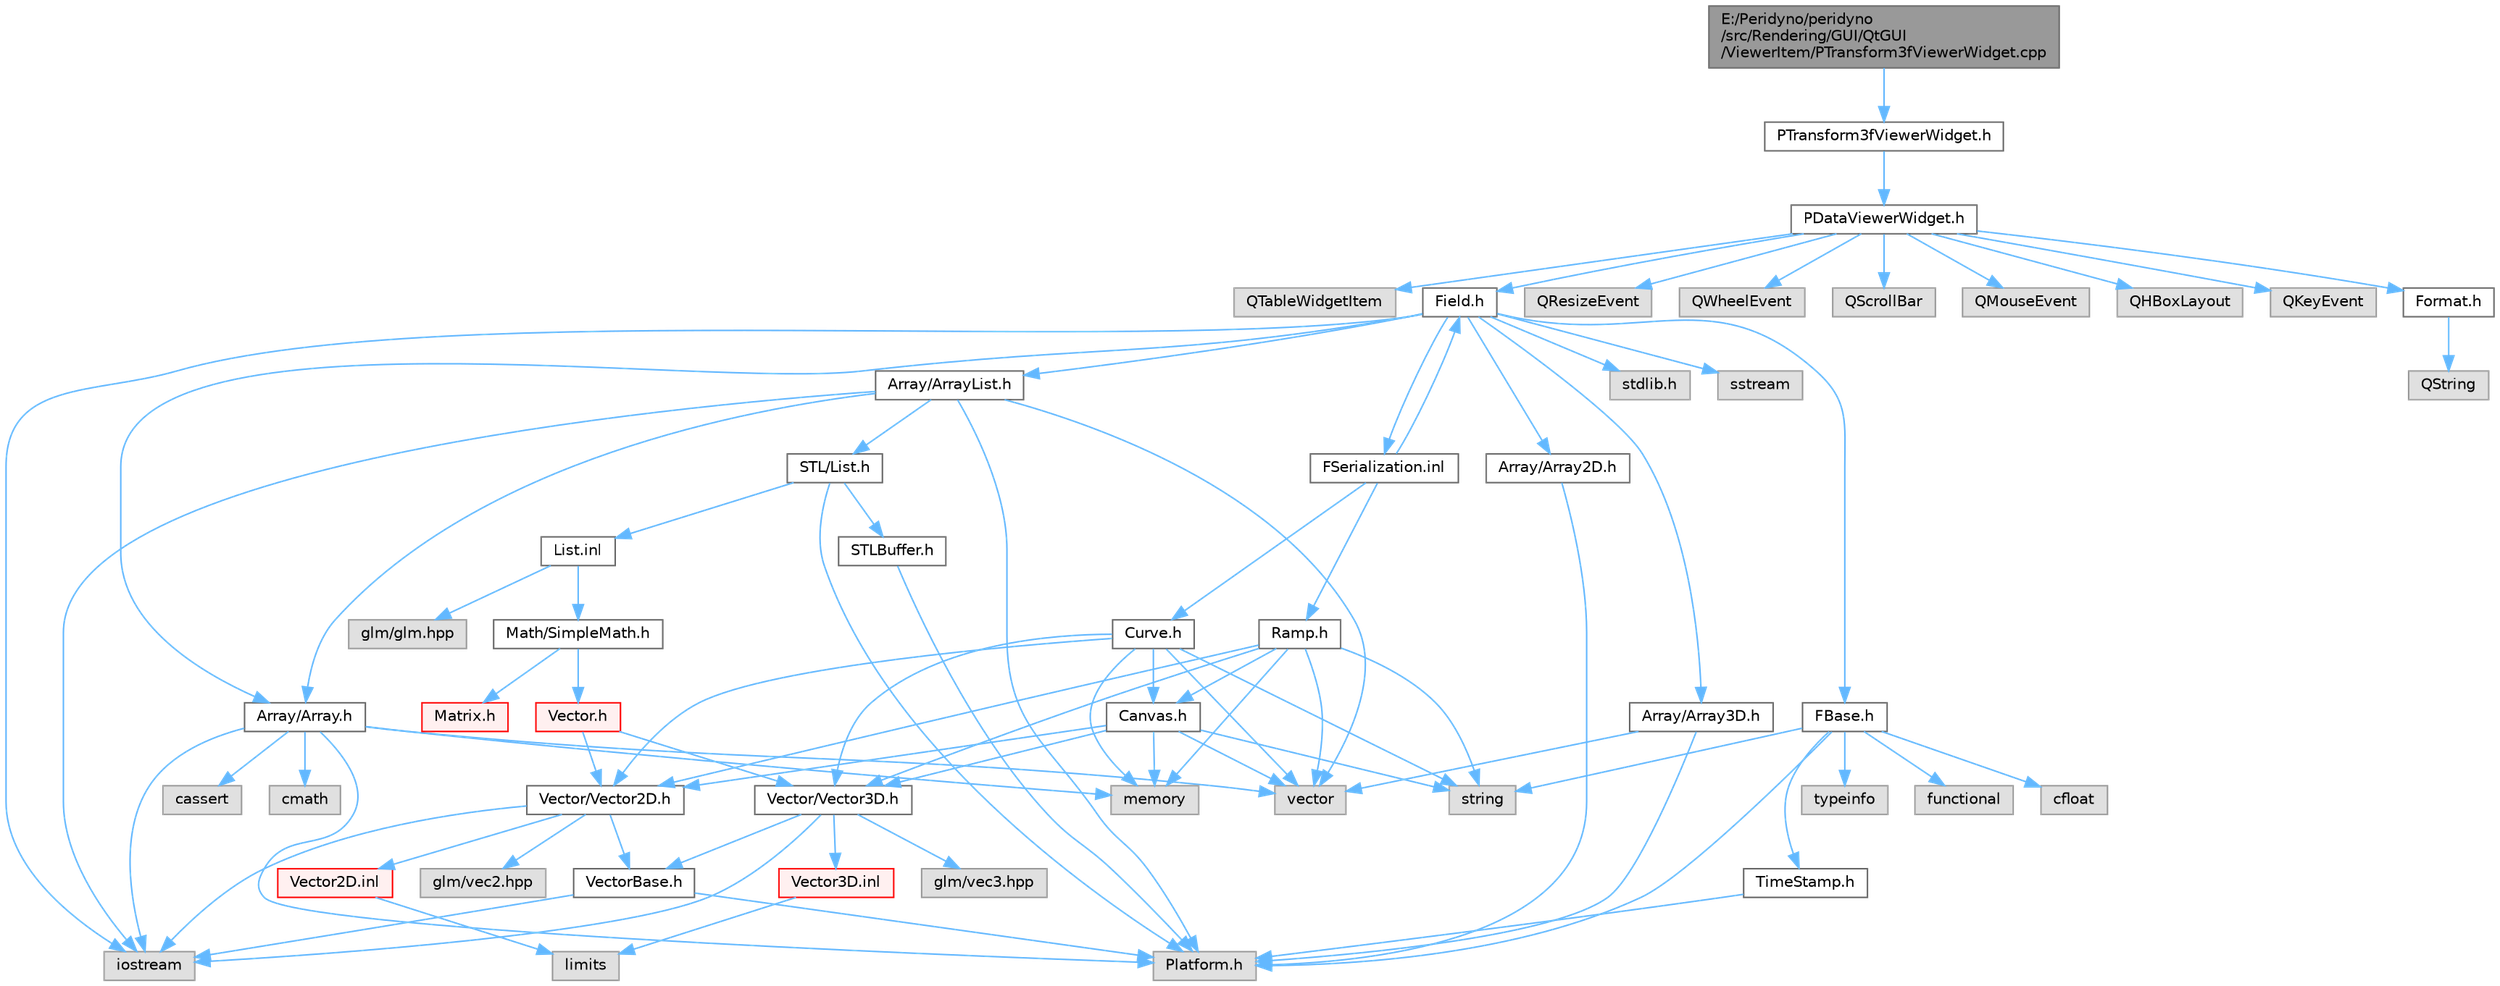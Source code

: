 digraph "E:/Peridyno/peridyno/src/Rendering/GUI/QtGUI/ViewerItem/PTransform3fViewerWidget.cpp"
{
 // LATEX_PDF_SIZE
  bgcolor="transparent";
  edge [fontname=Helvetica,fontsize=10,labelfontname=Helvetica,labelfontsize=10];
  node [fontname=Helvetica,fontsize=10,shape=box,height=0.2,width=0.4];
  Node1 [id="Node000001",label="E:/Peridyno/peridyno\l/src/Rendering/GUI/QtGUI\l/ViewerItem/PTransform3fViewerWidget.cpp",height=0.2,width=0.4,color="gray40", fillcolor="grey60", style="filled", fontcolor="black",tooltip=" "];
  Node1 -> Node2 [id="edge1_Node000001_Node000002",color="steelblue1",style="solid",tooltip=" "];
  Node2 [id="Node000002",label="PTransform3fViewerWidget.h",height=0.2,width=0.4,color="grey40", fillcolor="white", style="filled",URL="$_p_transform3f_viewer_widget_8h.html",tooltip=" "];
  Node2 -> Node3 [id="edge2_Node000002_Node000003",color="steelblue1",style="solid",tooltip=" "];
  Node3 [id="Node000003",label="PDataViewerWidget.h",height=0.2,width=0.4,color="grey40", fillcolor="white", style="filled",URL="$_p_data_viewer_widget_8h.html",tooltip=" "];
  Node3 -> Node4 [id="edge3_Node000003_Node000004",color="steelblue1",style="solid",tooltip=" "];
  Node4 [id="Node000004",label="QTableWidgetItem",height=0.2,width=0.4,color="grey60", fillcolor="#E0E0E0", style="filled",tooltip=" "];
  Node3 -> Node5 [id="edge4_Node000003_Node000005",color="steelblue1",style="solid",tooltip=" "];
  Node5 [id="Node000005",label="Field.h",height=0.2,width=0.4,color="grey40", fillcolor="white", style="filled",URL="$_field_8h.html",tooltip=" "];
  Node5 -> Node6 [id="edge5_Node000005_Node000006",color="steelblue1",style="solid",tooltip=" "];
  Node6 [id="Node000006",label="iostream",height=0.2,width=0.4,color="grey60", fillcolor="#E0E0E0", style="filled",tooltip=" "];
  Node5 -> Node7 [id="edge6_Node000005_Node000007",color="steelblue1",style="solid",tooltip=" "];
  Node7 [id="Node000007",label="stdlib.h",height=0.2,width=0.4,color="grey60", fillcolor="#E0E0E0", style="filled",tooltip=" "];
  Node5 -> Node8 [id="edge7_Node000005_Node000008",color="steelblue1",style="solid",tooltip=" "];
  Node8 [id="Node000008",label="sstream",height=0.2,width=0.4,color="grey60", fillcolor="#E0E0E0", style="filled",tooltip=" "];
  Node5 -> Node9 [id="edge8_Node000005_Node000009",color="steelblue1",style="solid",tooltip=" "];
  Node9 [id="Node000009",label="FBase.h",height=0.2,width=0.4,color="grey40", fillcolor="white", style="filled",URL="$_f_base_8h.html",tooltip=" "];
  Node9 -> Node10 [id="edge9_Node000009_Node000010",color="steelblue1",style="solid",tooltip=" "];
  Node10 [id="Node000010",label="Platform.h",height=0.2,width=0.4,color="grey60", fillcolor="#E0E0E0", style="filled",tooltip=" "];
  Node9 -> Node11 [id="edge10_Node000009_Node000011",color="steelblue1",style="solid",tooltip=" "];
  Node11 [id="Node000011",label="TimeStamp.h",height=0.2,width=0.4,color="grey40", fillcolor="white", style="filled",URL="$_time_stamp_8h.html",tooltip=" "];
  Node11 -> Node10 [id="edge11_Node000011_Node000010",color="steelblue1",style="solid",tooltip=" "];
  Node9 -> Node12 [id="edge12_Node000009_Node000012",color="steelblue1",style="solid",tooltip=" "];
  Node12 [id="Node000012",label="typeinfo",height=0.2,width=0.4,color="grey60", fillcolor="#E0E0E0", style="filled",tooltip=" "];
  Node9 -> Node13 [id="edge13_Node000009_Node000013",color="steelblue1",style="solid",tooltip=" "];
  Node13 [id="Node000013",label="string",height=0.2,width=0.4,color="grey60", fillcolor="#E0E0E0", style="filled",tooltip=" "];
  Node9 -> Node14 [id="edge14_Node000009_Node000014",color="steelblue1",style="solid",tooltip=" "];
  Node14 [id="Node000014",label="functional",height=0.2,width=0.4,color="grey60", fillcolor="#E0E0E0", style="filled",tooltip=" "];
  Node9 -> Node15 [id="edge15_Node000009_Node000015",color="steelblue1",style="solid",tooltip=" "];
  Node15 [id="Node000015",label="cfloat",height=0.2,width=0.4,color="grey60", fillcolor="#E0E0E0", style="filled",tooltip=" "];
  Node5 -> Node16 [id="edge16_Node000005_Node000016",color="steelblue1",style="solid",tooltip=" "];
  Node16 [id="Node000016",label="Array/Array.h",height=0.2,width=0.4,color="grey40", fillcolor="white", style="filled",URL="$_array_8h.html",tooltip=" "];
  Node16 -> Node10 [id="edge17_Node000016_Node000010",color="steelblue1",style="solid",tooltip=" "];
  Node16 -> Node17 [id="edge18_Node000016_Node000017",color="steelblue1",style="solid",tooltip=" "];
  Node17 [id="Node000017",label="cassert",height=0.2,width=0.4,color="grey60", fillcolor="#E0E0E0", style="filled",tooltip=" "];
  Node16 -> Node18 [id="edge19_Node000016_Node000018",color="steelblue1",style="solid",tooltip=" "];
  Node18 [id="Node000018",label="vector",height=0.2,width=0.4,color="grey60", fillcolor="#E0E0E0", style="filled",tooltip=" "];
  Node16 -> Node6 [id="edge20_Node000016_Node000006",color="steelblue1",style="solid",tooltip=" "];
  Node16 -> Node19 [id="edge21_Node000016_Node000019",color="steelblue1",style="solid",tooltip=" "];
  Node19 [id="Node000019",label="memory",height=0.2,width=0.4,color="grey60", fillcolor="#E0E0E0", style="filled",tooltip=" "];
  Node16 -> Node20 [id="edge22_Node000016_Node000020",color="steelblue1",style="solid",tooltip=" "];
  Node20 [id="Node000020",label="cmath",height=0.2,width=0.4,color="grey60", fillcolor="#E0E0E0", style="filled",tooltip=" "];
  Node5 -> Node21 [id="edge23_Node000005_Node000021",color="steelblue1",style="solid",tooltip=" "];
  Node21 [id="Node000021",label="Array/Array2D.h",height=0.2,width=0.4,color="grey40", fillcolor="white", style="filled",URL="$_array2_d_8h.html",tooltip=" "];
  Node21 -> Node10 [id="edge24_Node000021_Node000010",color="steelblue1",style="solid",tooltip=" "];
  Node5 -> Node22 [id="edge25_Node000005_Node000022",color="steelblue1",style="solid",tooltip=" "];
  Node22 [id="Node000022",label="Array/Array3D.h",height=0.2,width=0.4,color="grey40", fillcolor="white", style="filled",URL="$_array3_d_8h.html",tooltip=" "];
  Node22 -> Node10 [id="edge26_Node000022_Node000010",color="steelblue1",style="solid",tooltip=" "];
  Node22 -> Node18 [id="edge27_Node000022_Node000018",color="steelblue1",style="solid",tooltip=" "];
  Node5 -> Node23 [id="edge28_Node000005_Node000023",color="steelblue1",style="solid",tooltip=" "];
  Node23 [id="Node000023",label="Array/ArrayList.h",height=0.2,width=0.4,color="grey40", fillcolor="white", style="filled",URL="$_array_list_8h.html",tooltip=" "];
  Node23 -> Node18 [id="edge29_Node000023_Node000018",color="steelblue1",style="solid",tooltip=" "];
  Node23 -> Node6 [id="edge30_Node000023_Node000006",color="steelblue1",style="solid",tooltip=" "];
  Node23 -> Node10 [id="edge31_Node000023_Node000010",color="steelblue1",style="solid",tooltip=" "];
  Node23 -> Node24 [id="edge32_Node000023_Node000024",color="steelblue1",style="solid",tooltip=" "];
  Node24 [id="Node000024",label="STL/List.h",height=0.2,width=0.4,color="grey40", fillcolor="white", style="filled",URL="$_list_8h.html",tooltip=" "];
  Node24 -> Node10 [id="edge33_Node000024_Node000010",color="steelblue1",style="solid",tooltip=" "];
  Node24 -> Node25 [id="edge34_Node000024_Node000025",color="steelblue1",style="solid",tooltip=" "];
  Node25 [id="Node000025",label="STLBuffer.h",height=0.2,width=0.4,color="grey40", fillcolor="white", style="filled",URL="$_s_t_l_buffer_8h.html",tooltip=" "];
  Node25 -> Node10 [id="edge35_Node000025_Node000010",color="steelblue1",style="solid",tooltip=" "];
  Node24 -> Node26 [id="edge36_Node000024_Node000026",color="steelblue1",style="solid",tooltip=" "];
  Node26 [id="Node000026",label="List.inl",height=0.2,width=0.4,color="grey40", fillcolor="white", style="filled",URL="$_list_8inl.html",tooltip=" "];
  Node26 -> Node27 [id="edge37_Node000026_Node000027",color="steelblue1",style="solid",tooltip=" "];
  Node27 [id="Node000027",label="Math/SimpleMath.h",height=0.2,width=0.4,color="grey40", fillcolor="white", style="filled",URL="$_simple_math_8h.html",tooltip=" "];
  Node27 -> Node28 [id="edge38_Node000027_Node000028",color="steelblue1",style="solid",tooltip=" "];
  Node28 [id="Node000028",label="Vector.h",height=0.2,width=0.4,color="red", fillcolor="#FFF0F0", style="filled",URL="$_vector_8h.html",tooltip=" "];
  Node28 -> Node29 [id="edge39_Node000028_Node000029",color="steelblue1",style="solid",tooltip=" "];
  Node29 [id="Node000029",label="Vector/Vector2D.h",height=0.2,width=0.4,color="grey40", fillcolor="white", style="filled",URL="$_vector2_d_8h.html",tooltip=" "];
  Node29 -> Node30 [id="edge40_Node000029_Node000030",color="steelblue1",style="solid",tooltip=" "];
  Node30 [id="Node000030",label="glm/vec2.hpp",height=0.2,width=0.4,color="grey60", fillcolor="#E0E0E0", style="filled",tooltip=" "];
  Node29 -> Node6 [id="edge41_Node000029_Node000006",color="steelblue1",style="solid",tooltip=" "];
  Node29 -> Node31 [id="edge42_Node000029_Node000031",color="steelblue1",style="solid",tooltip=" "];
  Node31 [id="Node000031",label="VectorBase.h",height=0.2,width=0.4,color="grey40", fillcolor="white", style="filled",URL="$_vector_base_8h.html",tooltip=" "];
  Node31 -> Node6 [id="edge43_Node000031_Node000006",color="steelblue1",style="solid",tooltip=" "];
  Node31 -> Node10 [id="edge44_Node000031_Node000010",color="steelblue1",style="solid",tooltip=" "];
  Node29 -> Node32 [id="edge45_Node000029_Node000032",color="steelblue1",style="solid",tooltip=" "];
  Node32 [id="Node000032",label="Vector2D.inl",height=0.2,width=0.4,color="red", fillcolor="#FFF0F0", style="filled",URL="$_vector2_d_8inl.html",tooltip=" "];
  Node32 -> Node33 [id="edge46_Node000032_Node000033",color="steelblue1",style="solid",tooltip=" "];
  Node33 [id="Node000033",label="limits",height=0.2,width=0.4,color="grey60", fillcolor="#E0E0E0", style="filled",tooltip=" "];
  Node28 -> Node35 [id="edge47_Node000028_Node000035",color="steelblue1",style="solid",tooltip=" "];
  Node35 [id="Node000035",label="Vector/Vector3D.h",height=0.2,width=0.4,color="grey40", fillcolor="white", style="filled",URL="$_vector3_d_8h.html",tooltip=" "];
  Node35 -> Node36 [id="edge48_Node000035_Node000036",color="steelblue1",style="solid",tooltip=" "];
  Node36 [id="Node000036",label="glm/vec3.hpp",height=0.2,width=0.4,color="grey60", fillcolor="#E0E0E0", style="filled",tooltip=" "];
  Node35 -> Node6 [id="edge49_Node000035_Node000006",color="steelblue1",style="solid",tooltip=" "];
  Node35 -> Node31 [id="edge50_Node000035_Node000031",color="steelblue1",style="solid",tooltip=" "];
  Node35 -> Node37 [id="edge51_Node000035_Node000037",color="steelblue1",style="solid",tooltip=" "];
  Node37 [id="Node000037",label="Vector3D.inl",height=0.2,width=0.4,color="red", fillcolor="#FFF0F0", style="filled",URL="$_vector3_d_8inl.html",tooltip=" "];
  Node37 -> Node33 [id="edge52_Node000037_Node000033",color="steelblue1",style="solid",tooltip=" "];
  Node27 -> Node46 [id="edge53_Node000027_Node000046",color="steelblue1",style="solid",tooltip=" "];
  Node46 [id="Node000046",label="Matrix.h",height=0.2,width=0.4,color="red", fillcolor="#FFF0F0", style="filled",URL="$_matrix_8h.html",tooltip=" "];
  Node26 -> Node63 [id="edge54_Node000026_Node000063",color="steelblue1",style="solid",tooltip=" "];
  Node63 [id="Node000063",label="glm/glm.hpp",height=0.2,width=0.4,color="grey60", fillcolor="#E0E0E0", style="filled",tooltip=" "];
  Node23 -> Node16 [id="edge55_Node000023_Node000016",color="steelblue1",style="solid",tooltip=" "];
  Node5 -> Node64 [id="edge56_Node000005_Node000064",color="steelblue1",style="solid",tooltip=" "];
  Node64 [id="Node000064",label="FSerialization.inl",height=0.2,width=0.4,color="grey40", fillcolor="white", style="filled",URL="$_f_serialization_8inl.html",tooltip=" "];
  Node64 -> Node5 [id="edge57_Node000064_Node000005",color="steelblue1",style="solid",tooltip=" "];
  Node64 -> Node65 [id="edge58_Node000064_Node000065",color="steelblue1",style="solid",tooltip=" "];
  Node65 [id="Node000065",label="Ramp.h",height=0.2,width=0.4,color="grey40", fillcolor="white", style="filled",URL="$_ramp_8h.html",tooltip=" "];
  Node65 -> Node18 [id="edge59_Node000065_Node000018",color="steelblue1",style="solid",tooltip=" "];
  Node65 -> Node19 [id="edge60_Node000065_Node000019",color="steelblue1",style="solid",tooltip=" "];
  Node65 -> Node13 [id="edge61_Node000065_Node000013",color="steelblue1",style="solid",tooltip=" "];
  Node65 -> Node29 [id="edge62_Node000065_Node000029",color="steelblue1",style="solid",tooltip=" "];
  Node65 -> Node35 [id="edge63_Node000065_Node000035",color="steelblue1",style="solid",tooltip=" "];
  Node65 -> Node66 [id="edge64_Node000065_Node000066",color="steelblue1",style="solid",tooltip=" "];
  Node66 [id="Node000066",label="Canvas.h",height=0.2,width=0.4,color="grey40", fillcolor="white", style="filled",URL="$_canvas_8h.html",tooltip=" "];
  Node66 -> Node18 [id="edge65_Node000066_Node000018",color="steelblue1",style="solid",tooltip=" "];
  Node66 -> Node19 [id="edge66_Node000066_Node000019",color="steelblue1",style="solid",tooltip=" "];
  Node66 -> Node13 [id="edge67_Node000066_Node000013",color="steelblue1",style="solid",tooltip=" "];
  Node66 -> Node29 [id="edge68_Node000066_Node000029",color="steelblue1",style="solid",tooltip=" "];
  Node66 -> Node35 [id="edge69_Node000066_Node000035",color="steelblue1",style="solid",tooltip=" "];
  Node64 -> Node67 [id="edge70_Node000064_Node000067",color="steelblue1",style="solid",tooltip=" "];
  Node67 [id="Node000067",label="Curve.h",height=0.2,width=0.4,color="grey40", fillcolor="white", style="filled",URL="$_curve_8h.html",tooltip=" "];
  Node67 -> Node18 [id="edge71_Node000067_Node000018",color="steelblue1",style="solid",tooltip=" "];
  Node67 -> Node19 [id="edge72_Node000067_Node000019",color="steelblue1",style="solid",tooltip=" "];
  Node67 -> Node13 [id="edge73_Node000067_Node000013",color="steelblue1",style="solid",tooltip=" "];
  Node67 -> Node29 [id="edge74_Node000067_Node000029",color="steelblue1",style="solid",tooltip=" "];
  Node67 -> Node35 [id="edge75_Node000067_Node000035",color="steelblue1",style="solid",tooltip=" "];
  Node67 -> Node66 [id="edge76_Node000067_Node000066",color="steelblue1",style="solid",tooltip=" "];
  Node3 -> Node68 [id="edge77_Node000003_Node000068",color="steelblue1",style="solid",tooltip=" "];
  Node68 [id="Node000068",label="QResizeEvent",height=0.2,width=0.4,color="grey60", fillcolor="#E0E0E0", style="filled",tooltip=" "];
  Node3 -> Node69 [id="edge78_Node000003_Node000069",color="steelblue1",style="solid",tooltip=" "];
  Node69 [id="Node000069",label="QWheelEvent",height=0.2,width=0.4,color="grey60", fillcolor="#E0E0E0", style="filled",tooltip=" "];
  Node3 -> Node70 [id="edge79_Node000003_Node000070",color="steelblue1",style="solid",tooltip=" "];
  Node70 [id="Node000070",label="QScrollBar",height=0.2,width=0.4,color="grey60", fillcolor="#E0E0E0", style="filled",tooltip=" "];
  Node3 -> Node71 [id="edge80_Node000003_Node000071",color="steelblue1",style="solid",tooltip=" "];
  Node71 [id="Node000071",label="QMouseEvent",height=0.2,width=0.4,color="grey60", fillcolor="#E0E0E0", style="filled",tooltip=" "];
  Node3 -> Node72 [id="edge81_Node000003_Node000072",color="steelblue1",style="solid",tooltip=" "];
  Node72 [id="Node000072",label="QHBoxLayout",height=0.2,width=0.4,color="grey60", fillcolor="#E0E0E0", style="filled",tooltip=" "];
  Node3 -> Node73 [id="edge82_Node000003_Node000073",color="steelblue1",style="solid",tooltip=" "];
  Node73 [id="Node000073",label="QKeyEvent",height=0.2,width=0.4,color="grey60", fillcolor="#E0E0E0", style="filled",tooltip=" "];
  Node3 -> Node74 [id="edge83_Node000003_Node000074",color="steelblue1",style="solid",tooltip=" "];
  Node74 [id="Node000074",label="Format.h",height=0.2,width=0.4,color="grey40", fillcolor="white", style="filled",URL="$_format_8h.html",tooltip=" "];
  Node74 -> Node75 [id="edge84_Node000074_Node000075",color="steelblue1",style="solid",tooltip=" "];
  Node75 [id="Node000075",label="QString",height=0.2,width=0.4,color="grey60", fillcolor="#E0E0E0", style="filled",tooltip=" "];
}

